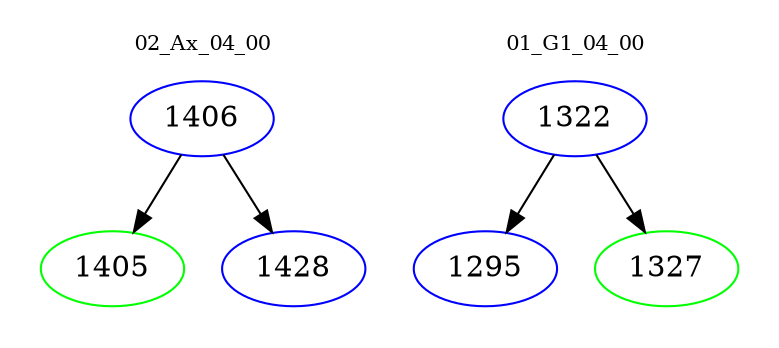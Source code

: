 digraph{
subgraph cluster_0 {
color = white
label = "02_Ax_04_00";
fontsize=10;
T0_1406 [label="1406", color="blue"]
T0_1406 -> T0_1405 [color="black"]
T0_1405 [label="1405", color="green"]
T0_1406 -> T0_1428 [color="black"]
T0_1428 [label="1428", color="blue"]
}
subgraph cluster_1 {
color = white
label = "01_G1_04_00";
fontsize=10;
T1_1322 [label="1322", color="blue"]
T1_1322 -> T1_1295 [color="black"]
T1_1295 [label="1295", color="blue"]
T1_1322 -> T1_1327 [color="black"]
T1_1327 [label="1327", color="green"]
}
}
